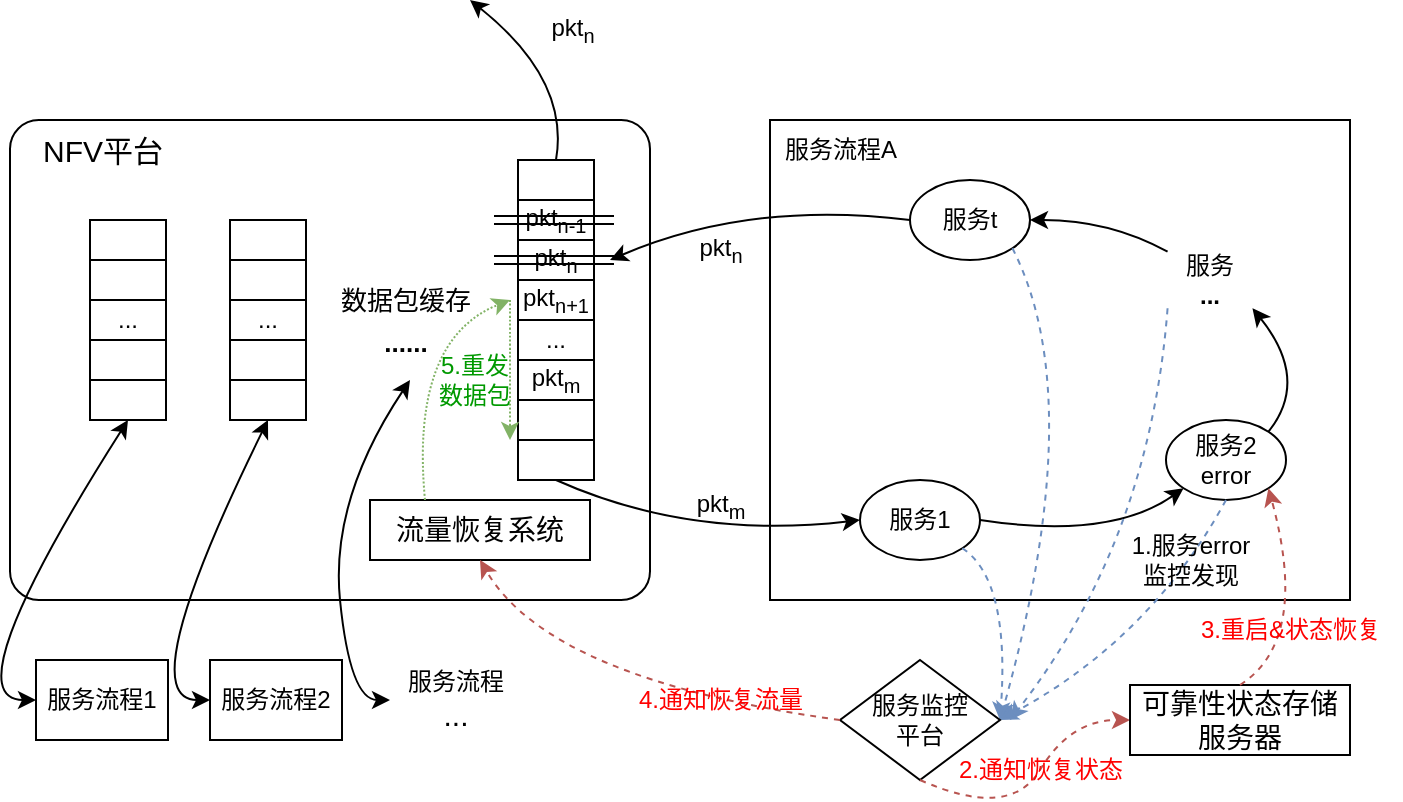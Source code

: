 <mxfile version="27.1.6">
  <diagram name="第 1 页" id="8AEqgXQ7vQlAx5bRjQgV">
    <mxGraphModel dx="872" dy="751" grid="1" gridSize="10" guides="1" tooltips="1" connect="1" arrows="1" fold="1" page="1" pageScale="1" pageWidth="1169" pageHeight="827" math="0" shadow="0">
      <root>
        <mxCell id="0" />
        <mxCell id="1" parent="0" />
        <mxCell id="SL-odhwJrNfDDm6GMrAu-103" value="" style="rounded=1;whiteSpace=wrap;html=1;arcSize=6;fillColor=none;" parent="1" vertex="1">
          <mxGeometry x="130" y="290" width="320" height="240" as="geometry" />
        </mxCell>
        <mxCell id="SL-odhwJrNfDDm6GMrAu-104" value="" style="rounded=0;whiteSpace=wrap;html=1;fillColor=none;" parent="1" vertex="1">
          <mxGeometry x="510" y="290" width="290" height="240" as="geometry" />
        </mxCell>
        <mxCell id="SL-odhwJrNfDDm6GMrAu-5" value="&lt;span style=&quot;font-size: 15px;&quot;&gt;NFV平台&lt;/span&gt;" style="text;html=1;align=center;verticalAlign=middle;resizable=0;points=[];autosize=1;strokeColor=none;fillColor=none;" parent="1" vertex="1">
          <mxGeometry x="136" y="290" width="80" height="30" as="geometry" />
        </mxCell>
        <mxCell id="SL-odhwJrNfDDm6GMrAu-32" value="" style="group" parent="1" vertex="1" connectable="0">
          <mxGeometry x="170" y="340" width="38" height="100" as="geometry" />
        </mxCell>
        <mxCell id="SL-odhwJrNfDDm6GMrAu-21" value="" style="rounded=0;whiteSpace=wrap;html=1;" parent="SL-odhwJrNfDDm6GMrAu-32" vertex="1">
          <mxGeometry width="38" height="20" as="geometry" />
        </mxCell>
        <mxCell id="SL-odhwJrNfDDm6GMrAu-22" value="" style="rounded=0;whiteSpace=wrap;html=1;" parent="SL-odhwJrNfDDm6GMrAu-32" vertex="1">
          <mxGeometry y="20" width="38" height="20" as="geometry" />
        </mxCell>
        <mxCell id="SL-odhwJrNfDDm6GMrAu-23" value="..." style="rounded=0;whiteSpace=wrap;html=1;" parent="SL-odhwJrNfDDm6GMrAu-32" vertex="1">
          <mxGeometry y="40" width="38" height="20" as="geometry" />
        </mxCell>
        <mxCell id="SL-odhwJrNfDDm6GMrAu-24" value="" style="rounded=0;whiteSpace=wrap;html=1;" parent="SL-odhwJrNfDDm6GMrAu-32" vertex="1">
          <mxGeometry y="60" width="38" height="20" as="geometry" />
        </mxCell>
        <mxCell id="SL-odhwJrNfDDm6GMrAu-26" value="" style="rounded=0;whiteSpace=wrap;html=1;" parent="SL-odhwJrNfDDm6GMrAu-32" vertex="1">
          <mxGeometry y="80" width="38" height="20" as="geometry" />
        </mxCell>
        <mxCell id="SL-odhwJrNfDDm6GMrAu-33" value="" style="group" parent="1" vertex="1" connectable="0">
          <mxGeometry x="240" y="340" width="38" height="100" as="geometry" />
        </mxCell>
        <mxCell id="SL-odhwJrNfDDm6GMrAu-34" value="" style="rounded=0;whiteSpace=wrap;html=1;" parent="SL-odhwJrNfDDm6GMrAu-33" vertex="1">
          <mxGeometry width="38" height="20" as="geometry" />
        </mxCell>
        <mxCell id="SL-odhwJrNfDDm6GMrAu-35" value="" style="rounded=0;whiteSpace=wrap;html=1;" parent="SL-odhwJrNfDDm6GMrAu-33" vertex="1">
          <mxGeometry y="20" width="38" height="20" as="geometry" />
        </mxCell>
        <mxCell id="SL-odhwJrNfDDm6GMrAu-36" value="..." style="rounded=0;whiteSpace=wrap;html=1;" parent="SL-odhwJrNfDDm6GMrAu-33" vertex="1">
          <mxGeometry y="40" width="38" height="20" as="geometry" />
        </mxCell>
        <mxCell id="SL-odhwJrNfDDm6GMrAu-37" value="" style="rounded=0;whiteSpace=wrap;html=1;" parent="SL-odhwJrNfDDm6GMrAu-33" vertex="1">
          <mxGeometry y="60" width="38" height="20" as="geometry" />
        </mxCell>
        <mxCell id="SL-odhwJrNfDDm6GMrAu-38" value="" style="rounded=0;whiteSpace=wrap;html=1;" parent="SL-odhwJrNfDDm6GMrAu-33" vertex="1">
          <mxGeometry y="80" width="38" height="20" as="geometry" />
        </mxCell>
        <mxCell id="SL-odhwJrNfDDm6GMrAu-46" value="&lt;div&gt;&lt;span style=&quot;font-weight: normal;&quot;&gt;&lt;font style=&quot;font-size: 13px;&quot;&gt;数据包缓存&lt;/font&gt;&lt;/span&gt;&lt;/div&gt;&lt;font style=&quot;font-size: 13px;&quot;&gt;......&lt;/font&gt;" style="text;html=1;align=center;verticalAlign=middle;whiteSpace=wrap;rounded=0;fontStyle=1;fontSize=17;" parent="1" vertex="1">
          <mxGeometry x="283" y="375" width="90" height="30" as="geometry" />
        </mxCell>
        <mxCell id="SL-odhwJrNfDDm6GMrAu-52" value="" style="curved=1;endArrow=classic;html=1;rounded=0;exitX=0.5;exitY=1;exitDx=0;exitDy=0;entryX=0;entryY=0.5;entryDx=0;entryDy=0;endFill=1;startFill=1;startArrow=classic;" parent="1" source="SL-odhwJrNfDDm6GMrAu-26" target="SL-odhwJrNfDDm6GMrAu-61" edge="1">
          <mxGeometry width="50" height="50" relative="1" as="geometry">
            <mxPoint x="170" y="440" as="sourcePoint" />
            <mxPoint x="154" y="535" as="targetPoint" />
            <Array as="points">
              <mxPoint x="100" y="580" />
            </Array>
          </mxGeometry>
        </mxCell>
        <mxCell id="SL-odhwJrNfDDm6GMrAu-55" value="" style="curved=1;endArrow=classic;html=1;rounded=0;exitX=0.5;exitY=1;exitDx=0;exitDy=0;entryX=0;entryY=0.5;entryDx=0;entryDy=0;startArrow=classic;startFill=1;" parent="1" source="SL-odhwJrNfDDm6GMrAu-38" target="SL-odhwJrNfDDm6GMrAu-63" edge="1">
          <mxGeometry width="50" height="50" relative="1" as="geometry">
            <mxPoint x="267" y="440" as="sourcePoint" />
            <mxPoint x="240" y="530" as="targetPoint" />
            <Array as="points">
              <mxPoint x="190" y="580" />
            </Array>
          </mxGeometry>
        </mxCell>
        <mxCell id="SL-odhwJrNfDDm6GMrAu-58" value="" style="group" parent="1" vertex="1" connectable="0">
          <mxGeometry x="372" y="310" width="60" height="160" as="geometry" />
        </mxCell>
        <mxCell id="SL-odhwJrNfDDm6GMrAu-6" value="pkt&lt;sub&gt;n&lt;/sub&gt;" style="rounded=0;whiteSpace=wrap;html=1;container=0;" parent="SL-odhwJrNfDDm6GMrAu-58" vertex="1">
          <mxGeometry x="12" y="40" width="38" height="20" as="geometry" />
        </mxCell>
        <mxCell id="SL-odhwJrNfDDm6GMrAu-8" value="pkt&lt;sub&gt;n+1&lt;/sub&gt;" style="rounded=0;whiteSpace=wrap;html=1;container=0;" parent="SL-odhwJrNfDDm6GMrAu-58" vertex="1">
          <mxGeometry x="12" y="60" width="38" height="20" as="geometry" />
        </mxCell>
        <mxCell id="SL-odhwJrNfDDm6GMrAu-9" value="..." style="rounded=0;whiteSpace=wrap;html=1;container=0;" parent="SL-odhwJrNfDDm6GMrAu-58" vertex="1">
          <mxGeometry x="12" y="80" width="38" height="20" as="geometry" />
        </mxCell>
        <mxCell id="SL-odhwJrNfDDm6GMrAu-10" value="pkt&lt;sub&gt;m&lt;/sub&gt;" style="rounded=0;whiteSpace=wrap;html=1;container=0;" parent="SL-odhwJrNfDDm6GMrAu-58" vertex="1">
          <mxGeometry x="12" y="100" width="38" height="20" as="geometry" />
        </mxCell>
        <mxCell id="SL-odhwJrNfDDm6GMrAu-11" value="pkt&lt;sub&gt;n-1&lt;/sub&gt;" style="rounded=0;whiteSpace=wrap;html=1;container=0;" parent="SL-odhwJrNfDDm6GMrAu-58" vertex="1">
          <mxGeometry x="12" y="20" width="38" height="20" as="geometry" />
        </mxCell>
        <mxCell id="SL-odhwJrNfDDm6GMrAu-12" value="" style="rounded=0;whiteSpace=wrap;html=1;container=0;" parent="SL-odhwJrNfDDm6GMrAu-58" vertex="1">
          <mxGeometry x="12" y="120" width="38" height="20" as="geometry" />
        </mxCell>
        <mxCell id="SL-odhwJrNfDDm6GMrAu-13" value="" style="rounded=0;whiteSpace=wrap;html=1;container=0;" parent="SL-odhwJrNfDDm6GMrAu-58" vertex="1">
          <mxGeometry x="12" width="38" height="20" as="geometry" />
        </mxCell>
        <mxCell id="SL-odhwJrNfDDm6GMrAu-14" value="" style="rounded=0;whiteSpace=wrap;html=1;container=0;" parent="SL-odhwJrNfDDm6GMrAu-58" vertex="1">
          <mxGeometry x="12" y="140" width="38" height="20" as="geometry" />
        </mxCell>
        <mxCell id="SL-odhwJrNfDDm6GMrAu-20" value="" style="shape=link;html=1;rounded=0;" parent="SL-odhwJrNfDDm6GMrAu-58" edge="1">
          <mxGeometry width="100" relative="1" as="geometry">
            <mxPoint y="30" as="sourcePoint" />
            <mxPoint x="60" y="30" as="targetPoint" />
          </mxGeometry>
        </mxCell>
        <mxCell id="SL-odhwJrNfDDm6GMrAu-57" value="" style="shape=link;html=1;rounded=0;" parent="SL-odhwJrNfDDm6GMrAu-58" edge="1">
          <mxGeometry width="100" relative="1" as="geometry">
            <mxPoint y="50" as="sourcePoint" />
            <mxPoint x="60" y="50" as="targetPoint" />
          </mxGeometry>
        </mxCell>
        <mxCell id="SL-odhwJrNfDDm6GMrAu-59" value="" style="curved=1;endArrow=classic;html=1;rounded=0;entryX=0;entryY=0.5;entryDx=0;entryDy=0;startArrow=classic;startFill=1;" parent="1" target="SL-odhwJrNfDDm6GMrAu-64" edge="1">
          <mxGeometry width="50" height="50" relative="1" as="geometry">
            <mxPoint x="330" y="420" as="sourcePoint" />
            <mxPoint x="340" y="500" as="targetPoint" />
            <Array as="points">
              <mxPoint x="290" y="480" />
              <mxPoint x="300" y="580" />
            </Array>
          </mxGeometry>
        </mxCell>
        <mxCell id="SL-odhwJrNfDDm6GMrAu-61" value="服务流程1" style="rounded=0;whiteSpace=wrap;html=1;" parent="1" vertex="1">
          <mxGeometry x="143" y="560" width="66" height="40" as="geometry" />
        </mxCell>
        <mxCell id="SL-odhwJrNfDDm6GMrAu-63" value="服务流程2" style="rounded=0;whiteSpace=wrap;html=1;" parent="1" vertex="1">
          <mxGeometry x="230" y="560" width="66" height="40" as="geometry" />
        </mxCell>
        <mxCell id="SL-odhwJrNfDDm6GMrAu-64" value="服务流程&lt;div&gt;&lt;font style=&quot;font-size: 15px;&quot;&gt;...&lt;/font&gt;&lt;/div&gt;" style="rounded=0;whiteSpace=wrap;html=1;fillColor=none;strokeColor=none;strokeWidth=1;" parent="1" vertex="1">
          <mxGeometry x="320" y="560" width="66" height="40" as="geometry" />
        </mxCell>
        <mxCell id="SL-odhwJrNfDDm6GMrAu-66" value="" style="curved=1;endArrow=classic;html=1;rounded=0;exitX=0.5;exitY=1;exitDx=0;exitDy=0;entryX=0;entryY=0.5;entryDx=0;entryDy=0;" parent="1" source="SL-odhwJrNfDDm6GMrAu-14" target="SL-odhwJrNfDDm6GMrAu-67" edge="1">
          <mxGeometry width="50" height="50" relative="1" as="geometry">
            <mxPoint x="340" y="430" as="sourcePoint" />
            <mxPoint x="530" y="500" as="targetPoint" />
            <Array as="points">
              <mxPoint x="470" y="500" />
            </Array>
          </mxGeometry>
        </mxCell>
        <mxCell id="SL-odhwJrNfDDm6GMrAu-67" value="服务1" style="ellipse;whiteSpace=wrap;html=1;fillColor=none;" parent="1" vertex="1">
          <mxGeometry x="555" y="470" width="60" height="40" as="geometry" />
        </mxCell>
        <mxCell id="SL-odhwJrNfDDm6GMrAu-69" value="服务2&lt;div&gt;error&lt;/div&gt;" style="ellipse;whiteSpace=wrap;html=1;fillColor=none;" parent="1" vertex="1">
          <mxGeometry x="708" y="440" width="60" height="40" as="geometry" />
        </mxCell>
        <mxCell id="SL-odhwJrNfDDm6GMrAu-70" value="服务&lt;div&gt;&lt;b&gt;...&lt;/b&gt;&lt;/div&gt;" style="ellipse;whiteSpace=wrap;html=1;fillColor=none;strokeWidth=0;strokeColor=none;" parent="1" vertex="1">
          <mxGeometry x="700" y="350" width="60" height="40" as="geometry" />
        </mxCell>
        <mxCell id="SL-odhwJrNfDDm6GMrAu-71" value="服务t" style="ellipse;whiteSpace=wrap;html=1;fillColor=none;" parent="1" vertex="1">
          <mxGeometry x="580" y="320" width="60" height="40" as="geometry" />
        </mxCell>
        <mxCell id="SL-odhwJrNfDDm6GMrAu-72" value="" style="curved=1;endArrow=classic;html=1;rounded=0;exitX=0;exitY=0.5;exitDx=0;exitDy=0;" parent="1" source="SL-odhwJrNfDDm6GMrAu-71" edge="1">
          <mxGeometry width="50" height="50" relative="1" as="geometry">
            <mxPoint x="413" y="480" as="sourcePoint" />
            <mxPoint x="430" y="360" as="targetPoint" />
            <Array as="points">
              <mxPoint x="500" y="330" />
            </Array>
          </mxGeometry>
        </mxCell>
        <mxCell id="SL-odhwJrNfDDm6GMrAu-73" value="" style="curved=1;endArrow=classic;html=1;rounded=0;exitX=0.5;exitY=0;exitDx=0;exitDy=0;" parent="1" source="SL-odhwJrNfDDm6GMrAu-13" edge="1">
          <mxGeometry width="50" height="50" relative="1" as="geometry">
            <mxPoint x="590" y="350" as="sourcePoint" />
            <mxPoint x="360" y="230" as="targetPoint" />
            <Array as="points">
              <mxPoint x="410" y="270" />
            </Array>
          </mxGeometry>
        </mxCell>
        <mxCell id="SL-odhwJrNfDDm6GMrAu-74" value="" style="curved=1;endArrow=classic;html=1;rounded=0;exitX=1;exitY=0.5;exitDx=0;exitDy=0;entryX=0;entryY=1;entryDx=0;entryDy=0;" parent="1" source="SL-odhwJrNfDDm6GMrAu-67" target="SL-odhwJrNfDDm6GMrAu-69" edge="1">
          <mxGeometry width="50" height="50" relative="1" as="geometry">
            <mxPoint x="413" y="480" as="sourcePoint" />
            <mxPoint x="565" y="500" as="targetPoint" />
            <Array as="points">
              <mxPoint x="680" y="500" />
            </Array>
          </mxGeometry>
        </mxCell>
        <mxCell id="SL-odhwJrNfDDm6GMrAu-75" value="" style="curved=1;endArrow=classic;html=1;rounded=0;exitX=1;exitY=0;exitDx=0;exitDy=0;entryX=1;entryY=1;entryDx=0;entryDy=0;" parent="1" source="SL-odhwJrNfDDm6GMrAu-69" target="SL-odhwJrNfDDm6GMrAu-70" edge="1">
          <mxGeometry width="50" height="50" relative="1" as="geometry">
            <mxPoint x="625" y="500" as="sourcePoint" />
            <mxPoint x="719" y="484" as="targetPoint" />
            <Array as="points">
              <mxPoint x="780" y="420" />
            </Array>
          </mxGeometry>
        </mxCell>
        <mxCell id="SL-odhwJrNfDDm6GMrAu-76" value="" style="curved=1;endArrow=classic;html=1;rounded=0;exitX=0;exitY=0;exitDx=0;exitDy=0;entryX=1;entryY=0.5;entryDx=0;entryDy=0;" parent="1" source="SL-odhwJrNfDDm6GMrAu-70" target="SL-odhwJrNfDDm6GMrAu-71" edge="1">
          <mxGeometry width="50" height="50" relative="1" as="geometry">
            <mxPoint x="761" y="456" as="sourcePoint" />
            <mxPoint x="761" y="384" as="targetPoint" />
            <Array as="points">
              <mxPoint x="680" y="340" />
            </Array>
          </mxGeometry>
        </mxCell>
        <mxCell id="SL-odhwJrNfDDm6GMrAu-77" value="服务流程A" style="text;html=1;align=center;verticalAlign=middle;resizable=0;points=[];autosize=1;strokeColor=none;fillColor=none;" parent="1" vertex="1">
          <mxGeometry x="505" y="290" width="80" height="30" as="geometry" />
        </mxCell>
        <mxCell id="SL-odhwJrNfDDm6GMrAu-79" value="" style="curved=1;endArrow=classic;html=1;rounded=0;exitX=1;exitY=1;exitDx=0;exitDy=0;fillColor=#dae8fc;strokeColor=#6c8ebf;dashed=1;entryX=1;entryY=0.5;entryDx=0;entryDy=0;" parent="1" source="SL-odhwJrNfDDm6GMrAu-71" target="SL-odhwJrNfDDm6GMrAu-85" edge="1">
          <mxGeometry width="50" height="50" relative="1" as="geometry">
            <mxPoint x="590" y="350" as="sourcePoint" />
            <mxPoint x="620" y="570" as="targetPoint" />
            <Array as="points">
              <mxPoint x="670" y="430" />
            </Array>
          </mxGeometry>
        </mxCell>
        <mxCell id="SL-odhwJrNfDDm6GMrAu-80" value="" style="curved=1;endArrow=classic;html=1;rounded=0;exitX=0;exitY=1;exitDx=0;exitDy=0;fillColor=#dae8fc;strokeColor=#6c8ebf;dashed=1;" parent="1" source="SL-odhwJrNfDDm6GMrAu-70" edge="1">
          <mxGeometry width="50" height="50" relative="1" as="geometry">
            <mxPoint x="641" y="364" as="sourcePoint" />
            <mxPoint x="630" y="590" as="targetPoint" />
            <Array as="points">
              <mxPoint x="700" y="500" />
            </Array>
          </mxGeometry>
        </mxCell>
        <mxCell id="SL-odhwJrNfDDm6GMrAu-81" value="" style="curved=1;endArrow=classic;html=1;rounded=0;exitX=0.5;exitY=1;exitDx=0;exitDy=0;fillColor=#dae8fc;strokeColor=#6c8ebf;dashed=1;entryX=1;entryY=0.5;entryDx=0;entryDy=0;" parent="1" source="SL-odhwJrNfDDm6GMrAu-69" target="SL-odhwJrNfDDm6GMrAu-85" edge="1">
          <mxGeometry width="50" height="50" relative="1" as="geometry">
            <mxPoint x="719" y="394" as="sourcePoint" />
            <mxPoint x="620" y="570" as="targetPoint" />
            <Array as="points">
              <mxPoint x="700" y="550" />
            </Array>
          </mxGeometry>
        </mxCell>
        <mxCell id="SL-odhwJrNfDDm6GMrAu-82" value="" style="curved=1;endArrow=classic;html=1;rounded=0;exitX=1;exitY=1;exitDx=0;exitDy=0;fillColor=#dae8fc;strokeColor=#6c8ebf;dashed=1;entryX=1;entryY=0.5;entryDx=0;entryDy=0;" parent="1" source="SL-odhwJrNfDDm6GMrAu-67" target="SL-odhwJrNfDDm6GMrAu-85" edge="1">
          <mxGeometry width="50" height="50" relative="1" as="geometry">
            <mxPoint x="641" y="364" as="sourcePoint" />
            <mxPoint x="620" y="570" as="targetPoint" />
            <Array as="points">
              <mxPoint x="630" y="520" />
            </Array>
          </mxGeometry>
        </mxCell>
        <mxCell id="SL-odhwJrNfDDm6GMrAu-85" value="服务监控&lt;div&gt;平台&lt;/div&gt;" style="rhombus;whiteSpace=wrap;html=1;" parent="1" vertex="1">
          <mxGeometry x="545" y="560" width="80" height="60" as="geometry" />
        </mxCell>
        <mxCell id="SL-odhwJrNfDDm6GMrAu-88" value="&lt;font style=&quot;font-size: 14px;&quot;&gt;流量恢复系统&lt;/font&gt;" style="whiteSpace=wrap;html=1;fillColor=none;" parent="1" vertex="1">
          <mxGeometry x="310" y="480" width="110" height="30" as="geometry" />
        </mxCell>
        <mxCell id="SL-odhwJrNfDDm6GMrAu-89" value="" style="curved=1;endArrow=classic;html=1;rounded=0;exitX=0.25;exitY=0;exitDx=0;exitDy=0;fillColor=#d5e8d4;strokeColor=#82b366;dashed=1;dashPattern=1 1;" parent="1" source="SL-odhwJrNfDDm6GMrAu-88" edge="1">
          <mxGeometry width="50" height="50" relative="1" as="geometry">
            <mxPoint x="616" y="514" as="sourcePoint" />
            <mxPoint x="380" y="380" as="targetPoint" />
            <Array as="points">
              <mxPoint x="330" y="400" />
            </Array>
          </mxGeometry>
        </mxCell>
        <mxCell id="SL-odhwJrNfDDm6GMrAu-90" value="" style="curved=1;endArrow=classic;html=1;rounded=0;fillColor=#d5e8d4;strokeColor=#82b366;dashed=1;dashPattern=1 1;" parent="1" edge="1">
          <mxGeometry width="50" height="50" relative="1" as="geometry">
            <mxPoint x="380" y="380" as="sourcePoint" />
            <mxPoint x="380" y="450" as="targetPoint" />
            <Array as="points" />
          </mxGeometry>
        </mxCell>
        <mxCell id="SL-odhwJrNfDDm6GMrAu-91" value="" style="curved=1;endArrow=classic;html=1;rounded=0;exitX=0;exitY=0.5;exitDx=0;exitDy=0;fillColor=#f8cecc;strokeColor=#b85450;dashed=1;entryX=0.5;entryY=1;entryDx=0;entryDy=0;" parent="1" source="SL-odhwJrNfDDm6GMrAu-85" target="SL-odhwJrNfDDm6GMrAu-88" edge="1">
          <mxGeometry width="50" height="50" relative="1" as="geometry">
            <mxPoint x="616" y="514" as="sourcePoint" />
            <mxPoint x="635" y="600" as="targetPoint" />
            <Array as="points">
              <mxPoint x="400" y="570" />
            </Array>
          </mxGeometry>
        </mxCell>
        <mxCell id="SL-odhwJrNfDDm6GMrAu-100" value="" style="curved=1;endArrow=classic;html=1;rounded=0;exitX=0.5;exitY=1;exitDx=0;exitDy=0;fillColor=#f8cecc;strokeColor=#b85450;dashed=1;entryX=0;entryY=0.5;entryDx=0;entryDy=0;" parent="1" target="SL-odhwJrNfDDm6GMrAu-101" edge="1">
          <mxGeometry width="50" height="50" relative="1" as="geometry">
            <mxPoint x="585" y="620" as="sourcePoint" />
            <mxPoint x="620" y="570" as="targetPoint" />
            <Array as="points">
              <mxPoint x="630" y="640" />
              <mxPoint x="660" y="590" />
            </Array>
          </mxGeometry>
        </mxCell>
        <mxCell id="SL-odhwJrNfDDm6GMrAu-101" value="&lt;span style=&quot;font-size: 14px;&quot;&gt;可靠性状态存储服务器&lt;/span&gt;" style="whiteSpace=wrap;html=1;fillColor=none;" parent="1" vertex="1">
          <mxGeometry x="690" y="572.5" width="110" height="35" as="geometry" />
        </mxCell>
        <mxCell id="SL-odhwJrNfDDm6GMrAu-102" value="" style="curved=1;endArrow=classic;html=1;rounded=0;exitX=0.5;exitY=0;exitDx=0;exitDy=0;fillColor=#f8cecc;strokeColor=#b85450;dashed=1;entryX=1;entryY=1;entryDx=0;entryDy=0;" parent="1" source="SL-odhwJrNfDDm6GMrAu-101" target="SL-odhwJrNfDDm6GMrAu-69" edge="1">
          <mxGeometry width="50" height="50" relative="1" as="geometry">
            <mxPoint x="555" y="600" as="sourcePoint" />
            <mxPoint x="738" y="480" as="targetPoint" />
            <Array as="points">
              <mxPoint x="780" y="550" />
            </Array>
          </mxGeometry>
        </mxCell>
        <mxCell id="SL-odhwJrNfDDm6GMrAu-105" value="3.重启&amp;amp;状态恢复" style="text;html=1;align=center;verticalAlign=middle;resizable=0;points=[];autosize=1;strokeColor=none;fillColor=none;labelBackgroundColor=none;fontColor=#FF0000;" parent="1" vertex="1">
          <mxGeometry x="715" y="530" width="110" height="30" as="geometry" />
        </mxCell>
        <mxCell id="SL-odhwJrNfDDm6GMrAu-106" value="pkt&lt;sub&gt;m&lt;/sub&gt;" style="text;html=1;align=center;verticalAlign=middle;resizable=0;points=[];autosize=1;strokeColor=none;fillColor=none;" parent="1" vertex="1">
          <mxGeometry x="460" y="468" width="50" height="30" as="geometry" />
        </mxCell>
        <mxCell id="SL-odhwJrNfDDm6GMrAu-107" value="pkt&lt;sub&gt;n&lt;/sub&gt;" style="text;html=1;align=center;verticalAlign=middle;resizable=0;points=[];autosize=1;strokeColor=none;fillColor=none;" parent="1" vertex="1">
          <mxGeometry x="460" y="340" width="50" height="30" as="geometry" />
        </mxCell>
        <mxCell id="SL-odhwJrNfDDm6GMrAu-108" value="&lt;span style=&quot;color: rgb(0, 153, 0);&quot;&gt;5.重发&lt;/span&gt;&lt;div&gt;&lt;span style=&quot;color: rgb(0, 153, 0);&quot;&gt;数据包&lt;/span&gt;&lt;/div&gt;" style="text;html=1;align=center;verticalAlign=middle;resizable=0;points=[];autosize=1;strokeColor=none;fillColor=none;" parent="1" vertex="1">
          <mxGeometry x="332" y="400" width="60" height="40" as="geometry" />
        </mxCell>
        <mxCell id="SL-odhwJrNfDDm6GMrAu-109" value="pkt&lt;sub&gt;n&lt;/sub&gt;" style="text;html=1;align=center;verticalAlign=middle;resizable=0;points=[];autosize=1;strokeColor=none;fillColor=none;" parent="1" vertex="1">
          <mxGeometry x="386" y="230" width="50" height="30" as="geometry" />
        </mxCell>
        <mxCell id="SL-odhwJrNfDDm6GMrAu-112" value="1.服务error&lt;div&gt;监控发现&lt;/div&gt;" style="text;html=1;align=center;verticalAlign=middle;resizable=0;points=[];autosize=1;strokeColor=none;fillColor=none;" parent="1" vertex="1">
          <mxGeometry x="680" y="490" width="80" height="40" as="geometry" />
        </mxCell>
        <mxCell id="SL-odhwJrNfDDm6GMrAu-113" value="2.通知恢复状态" style="text;html=1;align=center;verticalAlign=middle;resizable=0;points=[];autosize=1;strokeColor=none;fillColor=none;labelBackgroundColor=none;fontColor=#FF0000;" parent="1" vertex="1">
          <mxGeometry x="590" y="600" width="110" height="30" as="geometry" />
        </mxCell>
        <mxCell id="SL-odhwJrNfDDm6GMrAu-115" value="4.通知恢复流量" style="text;html=1;align=center;verticalAlign=middle;resizable=0;points=[];autosize=1;strokeColor=none;fillColor=none;labelBackgroundColor=none;fontColor=#FF0000;" parent="1" vertex="1">
          <mxGeometry x="430" y="565" width="110" height="30" as="geometry" />
        </mxCell>
      </root>
    </mxGraphModel>
  </diagram>
</mxfile>
